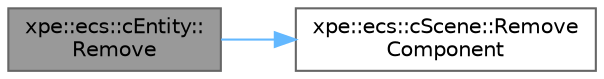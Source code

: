 digraph "xpe::ecs::cEntity::Remove"
{
 // LATEX_PDF_SIZE
  bgcolor="transparent";
  edge [fontname=Helvetica,fontsize=10,labelfontname=Helvetica,labelfontsize=10];
  node [fontname=Helvetica,fontsize=10,shape=box,height=0.2,width=0.4];
  rankdir="LR";
  Node1 [id="Node000001",label="xpe::ecs::cEntity::\lRemove",height=0.2,width=0.4,color="gray40", fillcolor="grey60", style="filled", fontcolor="black",tooltip=" "];
  Node1 -> Node2 [id="edge2_Node000001_Node000002",color="steelblue1",style="solid",tooltip=" "];
  Node2 [id="Node000002",label="xpe::ecs::cScene::Remove\lComponent",height=0.2,width=0.4,color="grey40", fillcolor="white", style="filled",URL="$classxpe_1_1ecs_1_1c_scene.html#a132ac580d0c04aa43d71fe827ca333da",tooltip=" "];
}
